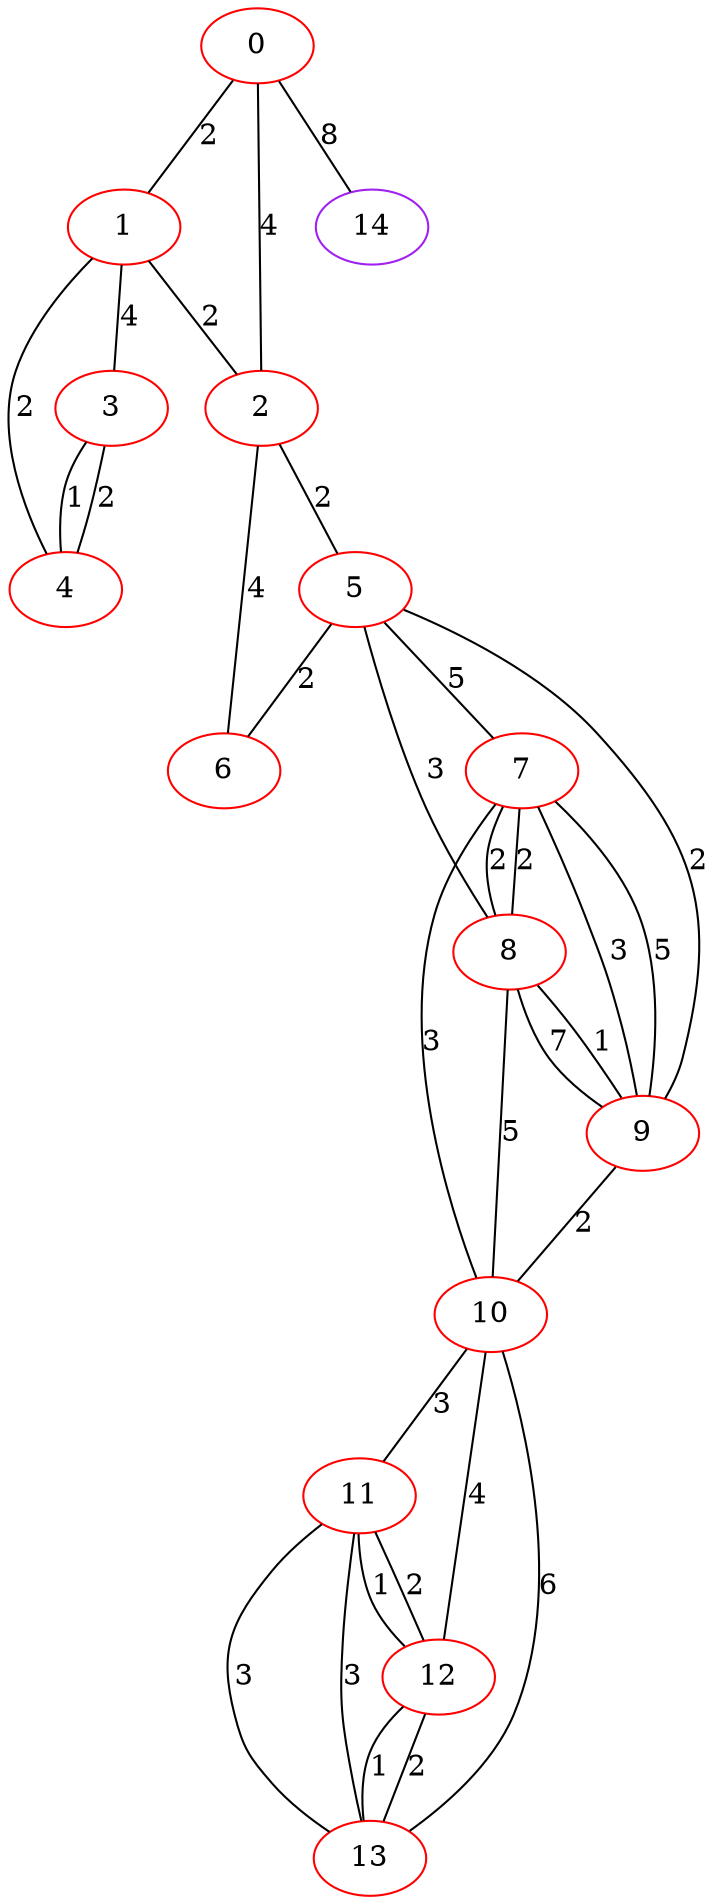 graph "" {
0 [color=red, weight=1];
1 [color=red, weight=1];
2 [color=red, weight=1];
3 [color=red, weight=1];
4 [color=red, weight=1];
5 [color=red, weight=1];
6 [color=red, weight=1];
7 [color=red, weight=1];
8 [color=red, weight=1];
9 [color=red, weight=1];
10 [color=red, weight=1];
11 [color=red, weight=1];
12 [color=red, weight=1];
13 [color=red, weight=1];
14 [color=purple, weight=4];
0 -- 1  [key=0, label=2];
0 -- 2  [key=0, label=4];
0 -- 14  [key=0, label=8];
1 -- 2  [key=0, label=2];
1 -- 3  [key=0, label=4];
1 -- 4  [key=0, label=2];
2 -- 5  [key=0, label=2];
2 -- 6  [key=0, label=4];
3 -- 4  [key=0, label=2];
3 -- 4  [key=1, label=1];
5 -- 8  [key=0, label=3];
5 -- 9  [key=0, label=2];
5 -- 6  [key=0, label=2];
5 -- 7  [key=0, label=5];
7 -- 8  [key=0, label=2];
7 -- 8  [key=1, label=2];
7 -- 9  [key=0, label=3];
7 -- 9  [key=1, label=5];
7 -- 10  [key=0, label=3];
8 -- 9  [key=0, label=1];
8 -- 9  [key=1, label=7];
8 -- 10  [key=0, label=5];
9 -- 10  [key=0, label=2];
10 -- 11  [key=0, label=3];
10 -- 12  [key=0, label=4];
10 -- 13  [key=0, label=6];
11 -- 12  [key=0, label=1];
11 -- 12  [key=1, label=2];
11 -- 13  [key=0, label=3];
11 -- 13  [key=1, label=3];
12 -- 13  [key=0, label=2];
12 -- 13  [key=1, label=1];
}
